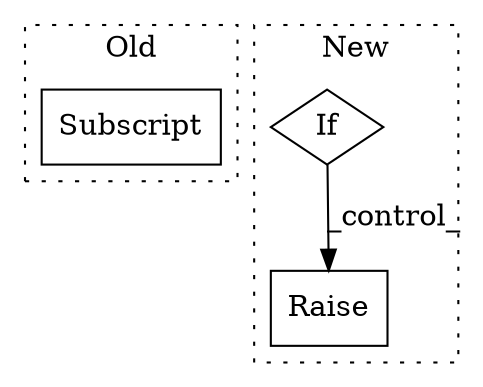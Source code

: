digraph G {
subgraph cluster0 {
1 [label="Subscript" a="63" s="3939,0" l="7,0" shape="box"];
label = "Old";
style="dotted";
}
subgraph cluster1 {
2 [label="Raise" a="91" s="5971" l="6" shape="box"];
3 [label="If" a="96" s="5932,5957" l="3,14" shape="diamond"];
label = "New";
style="dotted";
}
3 -> 2 [label="_control_"];
}